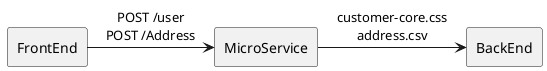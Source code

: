 @startuml
rectangle FrontEnd
rectangle MicroService
rectangle BackEnd
FrontEnd -right-> MicroService : POST /user\nPOST /Address
MicroService -right-> BackEnd : customer-core.css\naddress.csv
@enduml

